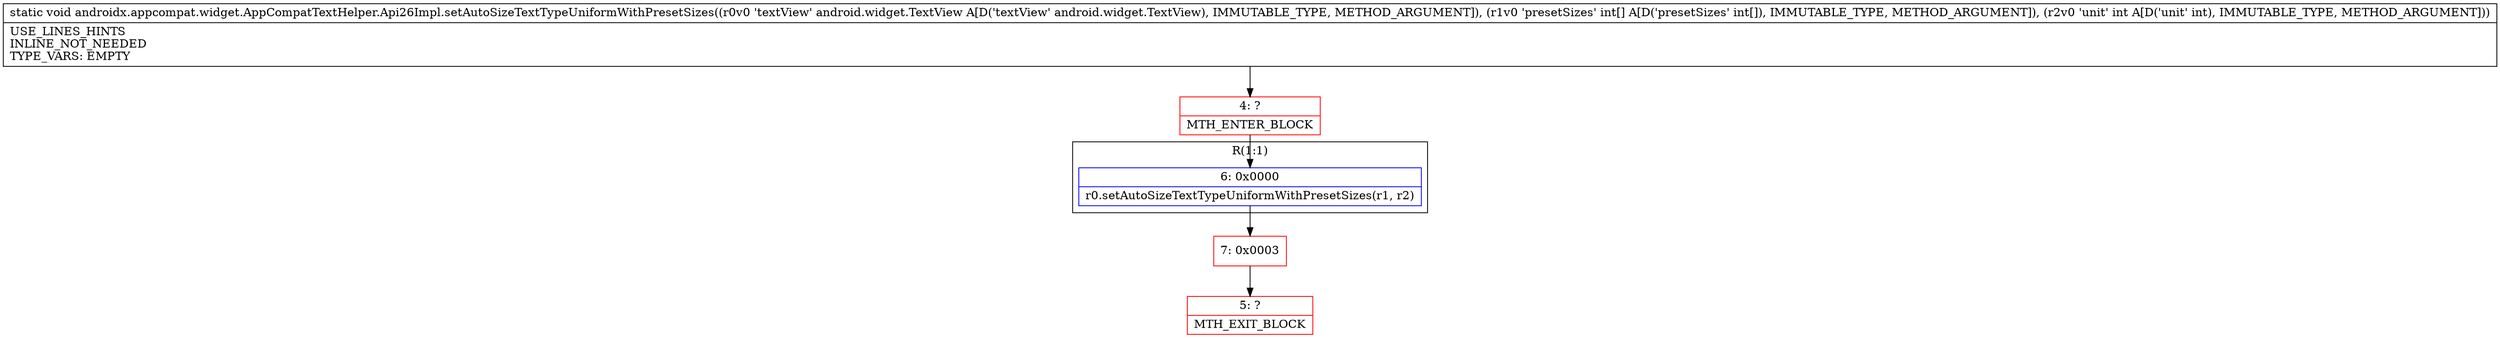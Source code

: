 digraph "CFG forandroidx.appcompat.widget.AppCompatTextHelper.Api26Impl.setAutoSizeTextTypeUniformWithPresetSizes(Landroid\/widget\/TextView;[II)V" {
subgraph cluster_Region_1898666722 {
label = "R(1:1)";
node [shape=record,color=blue];
Node_6 [shape=record,label="{6\:\ 0x0000|r0.setAutoSizeTextTypeUniformWithPresetSizes(r1, r2)\l}"];
}
Node_4 [shape=record,color=red,label="{4\:\ ?|MTH_ENTER_BLOCK\l}"];
Node_7 [shape=record,color=red,label="{7\:\ 0x0003}"];
Node_5 [shape=record,color=red,label="{5\:\ ?|MTH_EXIT_BLOCK\l}"];
MethodNode[shape=record,label="{static void androidx.appcompat.widget.AppCompatTextHelper.Api26Impl.setAutoSizeTextTypeUniformWithPresetSizes((r0v0 'textView' android.widget.TextView A[D('textView' android.widget.TextView), IMMUTABLE_TYPE, METHOD_ARGUMENT]), (r1v0 'presetSizes' int[] A[D('presetSizes' int[]), IMMUTABLE_TYPE, METHOD_ARGUMENT]), (r2v0 'unit' int A[D('unit' int), IMMUTABLE_TYPE, METHOD_ARGUMENT]))  | USE_LINES_HINTS\lINLINE_NOT_NEEDED\lTYPE_VARS: EMPTY\l}"];
MethodNode -> Node_4;Node_6 -> Node_7;
Node_4 -> Node_6;
Node_7 -> Node_5;
}

